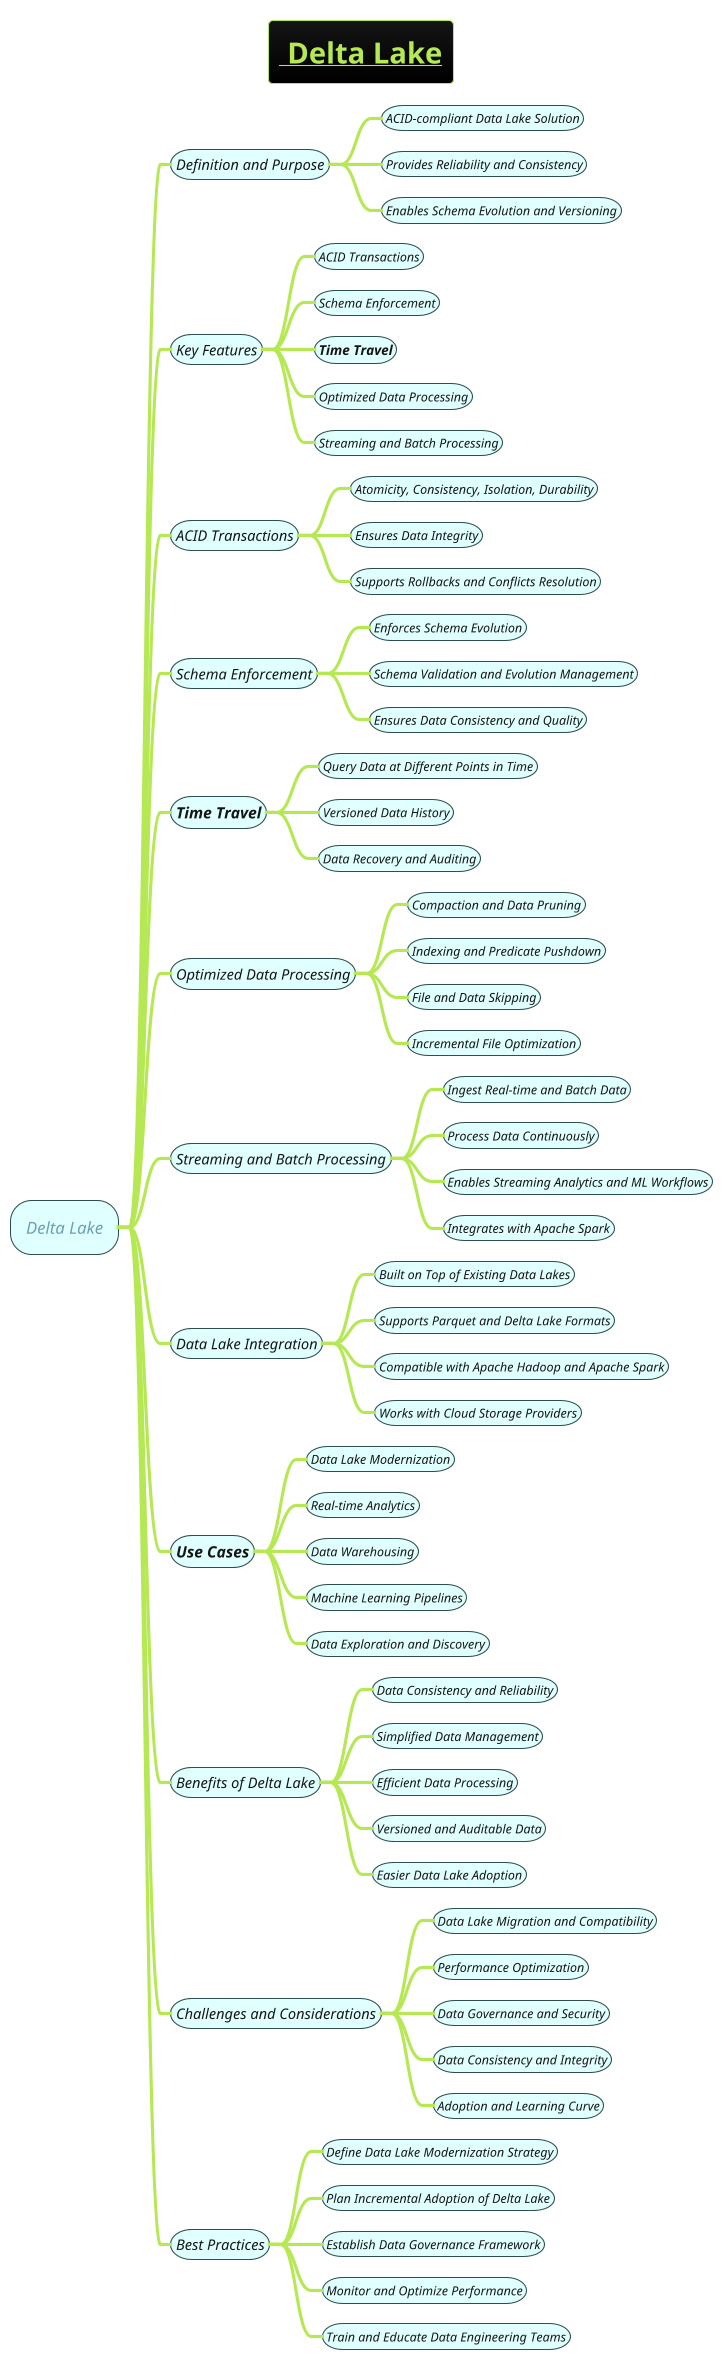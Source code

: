 @startmindmap
!theme hacker

skinparam node {
    BorderColor DarkSlateGray
    BackgroundColor LightCyan
    FontStyle italic
}
skinparam connector {
    Color DarkSlateGray
    FontStyle Bold
}

title =__ Delta Lake__
* Delta Lake

** Definition and Purpose
*** ACID-compliant Data Lake Solution
*** Provides Reliability and Consistency
*** Enables Schema Evolution and Versioning

** Key Features
*** ACID Transactions
*** Schema Enforcement
*** ===Time Travel
*** Optimized Data Processing
*** Streaming and Batch Processing

** ACID Transactions
*** Atomicity, Consistency, Isolation, Durability
*** Ensures Data Integrity
*** Supports Rollbacks and Conflicts Resolution

** Schema Enforcement
*** Enforces Schema Evolution
*** Schema Validation and Evolution Management
*** Ensures Data Consistency and Quality

** ===Time Travel
*** Query Data at Different Points in Time
*** Versioned Data History
*** Data Recovery and Auditing

** Optimized Data Processing
*** Compaction and Data Pruning
*** Indexing and Predicate Pushdown
*** File and Data Skipping
*** Incremental File Optimization

** Streaming and Batch Processing
*** Ingest Real-time and Batch Data
*** Process Data Continuously
*** Enables Streaming Analytics and ML Workflows
*** Integrates with Apache Spark

** Data Lake Integration
*** Built on Top of Existing Data Lakes
*** Supports Parquet and Delta Lake Formats
*** Compatible with Apache Hadoop and Apache Spark
*** Works with Cloud Storage Providers

** ===Use Cases
*** Data Lake Modernization
*** Real-time Analytics
*** Data Warehousing
*** Machine Learning Pipelines
*** Data Exploration and Discovery

** Benefits of Delta Lake
*** Data Consistency and Reliability
*** Simplified Data Management
*** Efficient Data Processing
*** Versioned and Auditable Data
*** Easier Data Lake Adoption

** Challenges and Considerations
*** Data Lake Migration and Compatibility
*** Performance Optimization
*** Data Governance and Security
*** Data Consistency and Integrity
*** Adoption and Learning Curve

** Best Practices
*** Define Data Lake Modernization Strategy
*** Plan Incremental Adoption of Delta Lake
*** Establish Data Governance Framework
*** Monitor and Optimize Performance
*** Train and Educate Data Engineering Teams

@endmindmap
